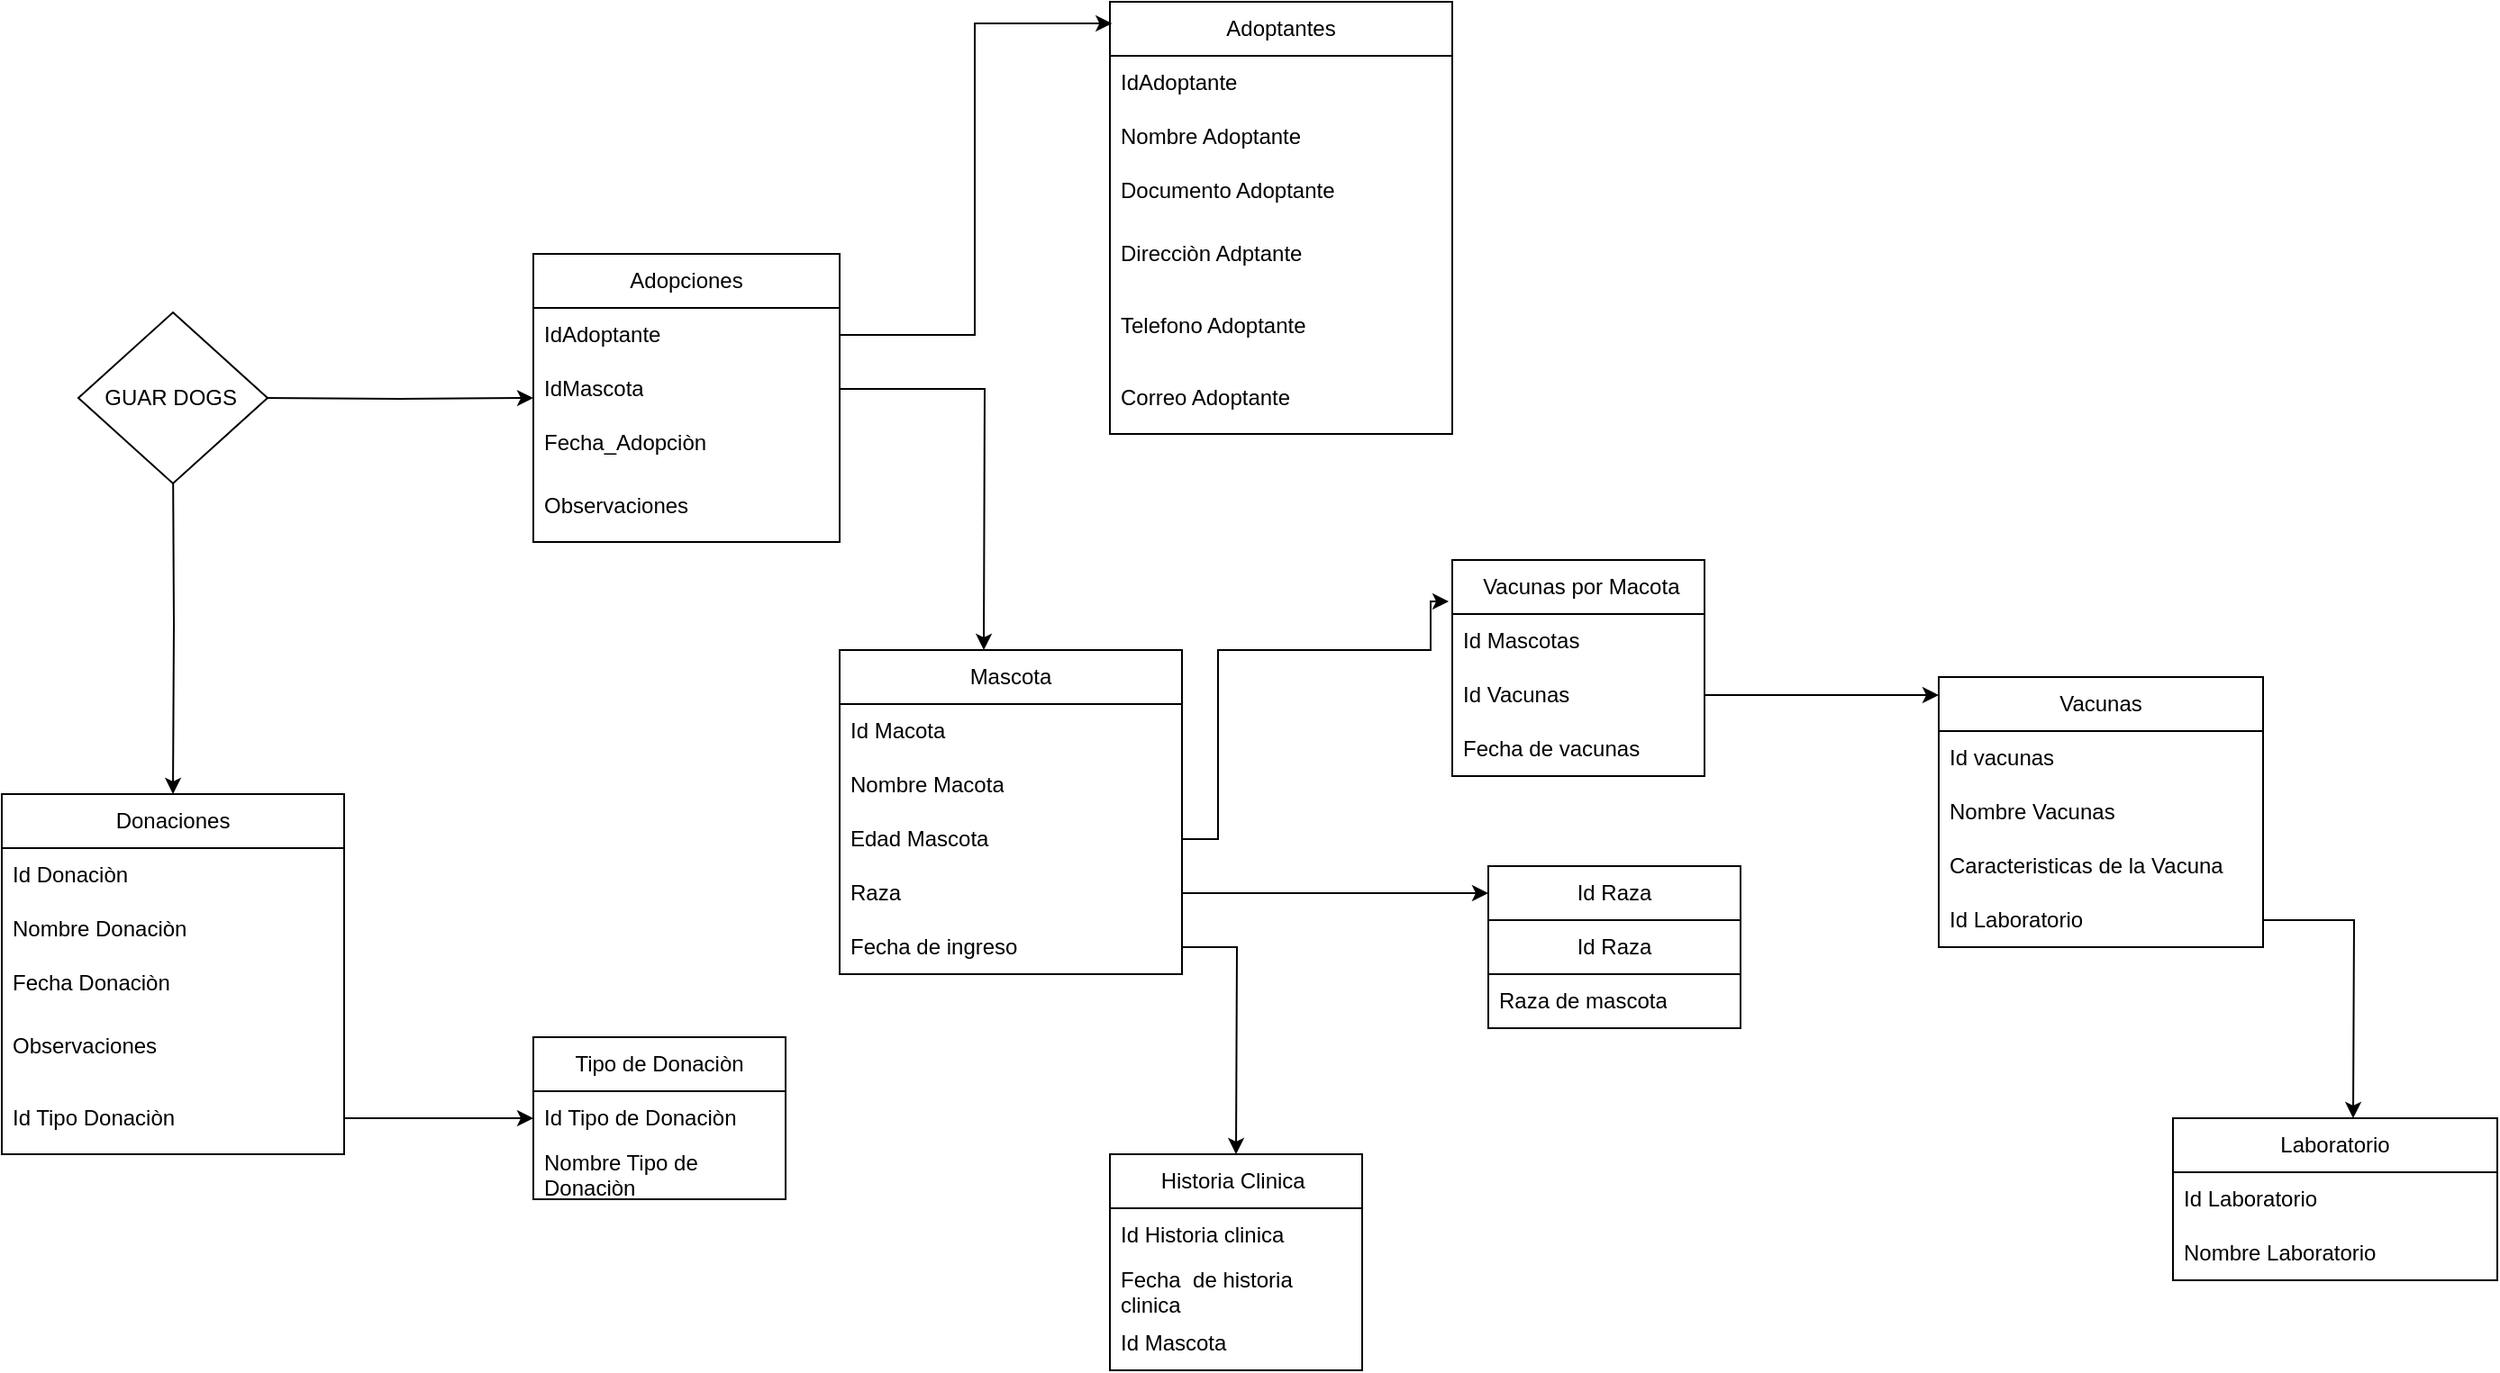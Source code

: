 <mxfile version="21.1.5" type="google">
  <diagram id="C5RBs43oDa-KdzZeNtuy" name="Page-1">
    <mxGraphModel grid="1" page="1" gridSize="10" guides="1" tooltips="1" connect="1" arrows="1" fold="1" pageScale="1" pageWidth="827" pageHeight="1169" math="0" shadow="0">
      <root>
        <mxCell id="WIyWlLk6GJQsqaUBKTNV-0" />
        <mxCell id="WIyWlLk6GJQsqaUBKTNV-1" parent="WIyWlLk6GJQsqaUBKTNV-0" />
        <mxCell id="S_hXADYsKSw6LA0B8OWd-5" style="edgeStyle=orthogonalEdgeStyle;rounded=0;orthogonalLoop=1;jettySize=auto;html=1;" edge="1" parent="WIyWlLk6GJQsqaUBKTNV-1" target="QlEwMpr7gMGsfXz0xbbF-30">
          <mxGeometry relative="1" as="geometry">
            <mxPoint x="60" y="230" as="sourcePoint" />
          </mxGeometry>
        </mxCell>
        <mxCell id="S_hXADYsKSw6LA0B8OWd-18" style="edgeStyle=orthogonalEdgeStyle;rounded=0;orthogonalLoop=1;jettySize=auto;html=1;" edge="1" parent="WIyWlLk6GJQsqaUBKTNV-1" target="S_hXADYsKSw6LA0B8OWd-11">
          <mxGeometry relative="1" as="geometry">
            <mxPoint x="10" y="260" as="sourcePoint" />
          </mxGeometry>
        </mxCell>
        <mxCell id="QlEwMpr7gMGsfXz0xbbF-30" value="&lt;font style=&quot;vertical-align: inherit;&quot;&gt;&lt;font style=&quot;vertical-align: inherit;&quot;&gt;Adopciones&lt;/font&gt;&lt;/font&gt;" style="swimlane;fontStyle=0;childLayout=stackLayout;horizontal=1;startSize=30;horizontalStack=0;resizeParent=1;resizeParentMax=0;resizeLast=0;collapsible=1;marginBottom=0;whiteSpace=wrap;html=1;" vertex="1" parent="WIyWlLk6GJQsqaUBKTNV-1">
          <mxGeometry x="210" y="150" width="170" height="160" as="geometry" />
        </mxCell>
        <mxCell id="QlEwMpr7gMGsfXz0xbbF-31" value="IdAdoptante" style="text;strokeColor=none;fillColor=none;align=left;verticalAlign=middle;spacingLeft=4;spacingRight=4;overflow=hidden;points=[[0,0.5],[1,0.5]];portConstraint=eastwest;rotatable=0;whiteSpace=wrap;html=1;" vertex="1" parent="QlEwMpr7gMGsfXz0xbbF-30">
          <mxGeometry y="30" width="170" height="30" as="geometry" />
        </mxCell>
        <mxCell id="S_hXADYsKSw6LA0B8OWd-19" style="edgeStyle=orthogonalEdgeStyle;rounded=0;orthogonalLoop=1;jettySize=auto;html=1;exitX=1;exitY=0.5;exitDx=0;exitDy=0;" edge="1" parent="QlEwMpr7gMGsfXz0xbbF-30" source="QlEwMpr7gMGsfXz0xbbF-32">
          <mxGeometry relative="1" as="geometry">
            <mxPoint x="250" y="220" as="targetPoint" />
          </mxGeometry>
        </mxCell>
        <mxCell id="QlEwMpr7gMGsfXz0xbbF-32" value="IdMascota" style="text;strokeColor=none;fillColor=none;align=left;verticalAlign=middle;spacingLeft=4;spacingRight=4;overflow=hidden;points=[[0,0.5],[1,0.5]];portConstraint=eastwest;rotatable=0;whiteSpace=wrap;html=1;" vertex="1" parent="QlEwMpr7gMGsfXz0xbbF-30">
          <mxGeometry y="60" width="170" height="30" as="geometry" />
        </mxCell>
        <mxCell id="QlEwMpr7gMGsfXz0xbbF-33" value="Fecha_Adopciòn" style="text;strokeColor=none;fillColor=none;align=left;verticalAlign=middle;spacingLeft=4;spacingRight=4;overflow=hidden;points=[[0,0.5],[1,0.5]];portConstraint=eastwest;rotatable=0;whiteSpace=wrap;html=1;" vertex="1" parent="QlEwMpr7gMGsfXz0xbbF-30">
          <mxGeometry y="90" width="170" height="30" as="geometry" />
        </mxCell>
        <mxCell id="QlEwMpr7gMGsfXz0xbbF-34" value="Observaciones" style="text;strokeColor=none;fillColor=none;align=left;verticalAlign=middle;spacingLeft=4;spacingRight=4;overflow=hidden;points=[[0,0.5],[1,0.5]];portConstraint=eastwest;rotatable=0;whiteSpace=wrap;html=1;" vertex="1" parent="QlEwMpr7gMGsfXz0xbbF-30">
          <mxGeometry y="120" width="170" height="40" as="geometry" />
        </mxCell>
        <mxCell id="S_hXADYsKSw6LA0B8OWd-8" style="edgeStyle=orthogonalEdgeStyle;rounded=0;orthogonalLoop=1;jettySize=auto;html=1;exitX=1;exitY=0.5;exitDx=0;exitDy=0;" edge="1" parent="QlEwMpr7gMGsfXz0xbbF-30" source="QlEwMpr7gMGsfXz0xbbF-31" target="QlEwMpr7gMGsfXz0xbbF-31">
          <mxGeometry relative="1" as="geometry" />
        </mxCell>
        <mxCell id="S_hXADYsKSw6LA0B8OWd-0" value="&lt;font style=&quot;vertical-align: inherit;&quot;&gt;&lt;font style=&quot;vertical-align: inherit;&quot;&gt;Adoptantes&lt;/font&gt;&lt;/font&gt;" style="swimlane;fontStyle=0;childLayout=stackLayout;horizontal=1;startSize=30;horizontalStack=0;resizeParent=1;resizeParentMax=0;resizeLast=0;collapsible=1;marginBottom=0;whiteSpace=wrap;html=1;" vertex="1" parent="WIyWlLk6GJQsqaUBKTNV-1">
          <mxGeometry x="530" y="10" width="190" height="240" as="geometry">
            <mxRectangle x="480" y="50" width="70" height="30" as="alternateBounds" />
          </mxGeometry>
        </mxCell>
        <mxCell id="S_hXADYsKSw6LA0B8OWd-1" value="IdAdoptante" style="text;strokeColor=none;fillColor=none;align=left;verticalAlign=middle;spacingLeft=4;spacingRight=4;overflow=hidden;points=[[0,0.5],[1,0.5]];portConstraint=eastwest;rotatable=0;whiteSpace=wrap;html=1;" vertex="1" parent="S_hXADYsKSw6LA0B8OWd-0">
          <mxGeometry y="30" width="190" height="30" as="geometry" />
        </mxCell>
        <mxCell id="S_hXADYsKSw6LA0B8OWd-2" value="Nombre Adoptante" style="text;strokeColor=none;fillColor=none;align=left;verticalAlign=middle;spacingLeft=4;spacingRight=4;overflow=hidden;points=[[0,0.5],[1,0.5]];portConstraint=eastwest;rotatable=0;whiteSpace=wrap;html=1;" vertex="1" parent="S_hXADYsKSw6LA0B8OWd-0">
          <mxGeometry y="60" width="190" height="30" as="geometry" />
        </mxCell>
        <mxCell id="S_hXADYsKSw6LA0B8OWd-3" value="Documento Adoptante&amp;nbsp;" style="text;strokeColor=none;fillColor=none;align=left;verticalAlign=middle;spacingLeft=4;spacingRight=4;overflow=hidden;points=[[0,0.5],[1,0.5]];portConstraint=eastwest;rotatable=0;whiteSpace=wrap;html=1;" vertex="1" parent="S_hXADYsKSw6LA0B8OWd-0">
          <mxGeometry y="90" width="190" height="30" as="geometry" />
        </mxCell>
        <mxCell id="S_hXADYsKSw6LA0B8OWd-4" value="Direcciòn Adptante" style="text;strokeColor=none;fillColor=none;align=left;verticalAlign=middle;spacingLeft=4;spacingRight=4;overflow=hidden;points=[[0,0.5],[1,0.5]];portConstraint=eastwest;rotatable=0;whiteSpace=wrap;html=1;" vertex="1" parent="S_hXADYsKSw6LA0B8OWd-0">
          <mxGeometry y="120" width="190" height="40" as="geometry" />
        </mxCell>
        <mxCell id="S_hXADYsKSw6LA0B8OWd-9" value="Telefono Adoptante" style="text;strokeColor=none;fillColor=none;align=left;verticalAlign=middle;spacingLeft=4;spacingRight=4;overflow=hidden;points=[[0,0.5],[1,0.5]];portConstraint=eastwest;rotatable=0;whiteSpace=wrap;html=1;" vertex="1" parent="S_hXADYsKSw6LA0B8OWd-0">
          <mxGeometry y="160" width="190" height="40" as="geometry" />
        </mxCell>
        <mxCell id="S_hXADYsKSw6LA0B8OWd-10" value="Correo Adoptante&amp;nbsp;" style="text;strokeColor=none;fillColor=none;align=left;verticalAlign=middle;spacingLeft=4;spacingRight=4;overflow=hidden;points=[[0,0.5],[1,0.5]];portConstraint=eastwest;rotatable=0;whiteSpace=wrap;html=1;" vertex="1" parent="S_hXADYsKSw6LA0B8OWd-0">
          <mxGeometry y="200" width="190" height="40" as="geometry" />
        </mxCell>
        <mxCell id="S_hXADYsKSw6LA0B8OWd-7" style="edgeStyle=orthogonalEdgeStyle;rounded=0;orthogonalLoop=1;jettySize=auto;html=1;entryX=0.006;entryY=0.05;entryDx=0;entryDy=0;entryPerimeter=0;" edge="1" parent="WIyWlLk6GJQsqaUBKTNV-1" source="QlEwMpr7gMGsfXz0xbbF-31" target="S_hXADYsKSw6LA0B8OWd-0">
          <mxGeometry relative="1" as="geometry" />
        </mxCell>
        <mxCell id="S_hXADYsKSw6LA0B8OWd-11" value="&lt;font style=&quot;vertical-align: inherit;&quot;&gt;&lt;font style=&quot;vertical-align: inherit;&quot;&gt;Donaciones&lt;/font&gt;&lt;/font&gt;" style="swimlane;fontStyle=0;childLayout=stackLayout;horizontal=1;startSize=30;horizontalStack=0;resizeParent=1;resizeParentMax=0;resizeLast=0;collapsible=1;marginBottom=0;whiteSpace=wrap;html=1;" vertex="1" parent="WIyWlLk6GJQsqaUBKTNV-1">
          <mxGeometry x="-85" y="450" width="190" height="200" as="geometry">
            <mxRectangle x="480" y="50" width="70" height="30" as="alternateBounds" />
          </mxGeometry>
        </mxCell>
        <mxCell id="S_hXADYsKSw6LA0B8OWd-12" value="Id Donaciòn" style="text;strokeColor=none;fillColor=none;align=left;verticalAlign=middle;spacingLeft=4;spacingRight=4;overflow=hidden;points=[[0,0.5],[1,0.5]];portConstraint=eastwest;rotatable=0;whiteSpace=wrap;html=1;" vertex="1" parent="S_hXADYsKSw6LA0B8OWd-11">
          <mxGeometry y="30" width="190" height="30" as="geometry" />
        </mxCell>
        <mxCell id="S_hXADYsKSw6LA0B8OWd-13" value="Nombre Donaciòn" style="text;strokeColor=none;fillColor=none;align=left;verticalAlign=middle;spacingLeft=4;spacingRight=4;overflow=hidden;points=[[0,0.5],[1,0.5]];portConstraint=eastwest;rotatable=0;whiteSpace=wrap;html=1;" vertex="1" parent="S_hXADYsKSw6LA0B8OWd-11">
          <mxGeometry y="60" width="190" height="30" as="geometry" />
        </mxCell>
        <mxCell id="S_hXADYsKSw6LA0B8OWd-14" value="Fecha Donaciòn" style="text;strokeColor=none;fillColor=none;align=left;verticalAlign=middle;spacingLeft=4;spacingRight=4;overflow=hidden;points=[[0,0.5],[1,0.5]];portConstraint=eastwest;rotatable=0;whiteSpace=wrap;html=1;" vertex="1" parent="S_hXADYsKSw6LA0B8OWd-11">
          <mxGeometry y="90" width="190" height="30" as="geometry" />
        </mxCell>
        <mxCell id="S_hXADYsKSw6LA0B8OWd-15" value="Observaciones" style="text;strokeColor=none;fillColor=none;align=left;verticalAlign=middle;spacingLeft=4;spacingRight=4;overflow=hidden;points=[[0,0.5],[1,0.5]];portConstraint=eastwest;rotatable=0;whiteSpace=wrap;html=1;" vertex="1" parent="S_hXADYsKSw6LA0B8OWd-11">
          <mxGeometry y="120" width="190" height="40" as="geometry" />
        </mxCell>
        <mxCell id="S_hXADYsKSw6LA0B8OWd-20" style="edgeStyle=orthogonalEdgeStyle;rounded=0;orthogonalLoop=1;jettySize=auto;html=1;exitX=1;exitY=0.5;exitDx=0;exitDy=0;" edge="1" parent="S_hXADYsKSw6LA0B8OWd-11" source="S_hXADYsKSw6LA0B8OWd-16">
          <mxGeometry relative="1" as="geometry">
            <mxPoint x="295" y="180" as="targetPoint" />
          </mxGeometry>
        </mxCell>
        <mxCell id="S_hXADYsKSw6LA0B8OWd-16" value="Id Tipo Donaciòn" style="text;strokeColor=none;fillColor=none;align=left;verticalAlign=middle;spacingLeft=4;spacingRight=4;overflow=hidden;points=[[0,0.5],[1,0.5]];portConstraint=eastwest;rotatable=0;whiteSpace=wrap;html=1;" vertex="1" parent="S_hXADYsKSw6LA0B8OWd-11">
          <mxGeometry y="160" width="190" height="40" as="geometry" />
        </mxCell>
        <mxCell id="S_hXADYsKSw6LA0B8OWd-21" value="Tipo de Donaciòn" style="swimlane;fontStyle=0;childLayout=stackLayout;horizontal=1;startSize=30;horizontalStack=0;resizeParent=1;resizeParentMax=0;resizeLast=0;collapsible=1;marginBottom=0;whiteSpace=wrap;html=1;" vertex="1" parent="WIyWlLk6GJQsqaUBKTNV-1">
          <mxGeometry x="210" y="585" width="140" height="90" as="geometry" />
        </mxCell>
        <mxCell id="S_hXADYsKSw6LA0B8OWd-22" value="Id Tipo de Donaciòn" style="text;strokeColor=none;fillColor=none;align=left;verticalAlign=middle;spacingLeft=4;spacingRight=4;overflow=hidden;points=[[0,0.5],[1,0.5]];portConstraint=eastwest;rotatable=0;whiteSpace=wrap;html=1;" vertex="1" parent="S_hXADYsKSw6LA0B8OWd-21">
          <mxGeometry y="30" width="140" height="30" as="geometry" />
        </mxCell>
        <mxCell id="S_hXADYsKSw6LA0B8OWd-23" value="Nombre Tipo de Donaciòn" style="text;strokeColor=none;fillColor=none;align=left;verticalAlign=middle;spacingLeft=4;spacingRight=4;overflow=hidden;points=[[0,0.5],[1,0.5]];portConstraint=eastwest;rotatable=0;whiteSpace=wrap;html=1;" vertex="1" parent="S_hXADYsKSw6LA0B8OWd-21">
          <mxGeometry y="60" width="140" height="30" as="geometry" />
        </mxCell>
        <mxCell id="S_hXADYsKSw6LA0B8OWd-26" value="GUAR DOGS&amp;nbsp;" style="rhombus;whiteSpace=wrap;html=1;" vertex="1" parent="WIyWlLk6GJQsqaUBKTNV-1">
          <mxGeometry x="-42.5" y="182.5" width="105" height="95" as="geometry" />
        </mxCell>
        <mxCell id="S_hXADYsKSw6LA0B8OWd-30" value="Mascota" style="swimlane;fontStyle=0;childLayout=stackLayout;horizontal=1;startSize=30;horizontalStack=0;resizeParent=1;resizeParentMax=0;resizeLast=0;collapsible=1;marginBottom=0;whiteSpace=wrap;html=1;" vertex="1" parent="WIyWlLk6GJQsqaUBKTNV-1">
          <mxGeometry x="380" y="370" width="190" height="180" as="geometry">
            <mxRectangle x="480" y="50" width="70" height="30" as="alternateBounds" />
          </mxGeometry>
        </mxCell>
        <mxCell id="S_hXADYsKSw6LA0B8OWd-31" value="Id Macota" style="text;strokeColor=none;fillColor=none;align=left;verticalAlign=middle;spacingLeft=4;spacingRight=4;overflow=hidden;points=[[0,0.5],[1,0.5]];portConstraint=eastwest;rotatable=0;whiteSpace=wrap;html=1;" vertex="1" parent="S_hXADYsKSw6LA0B8OWd-30">
          <mxGeometry y="30" width="190" height="30" as="geometry" />
        </mxCell>
        <mxCell id="S_hXADYsKSw6LA0B8OWd-32" value="Nombre Macota" style="text;strokeColor=none;fillColor=none;align=left;verticalAlign=middle;spacingLeft=4;spacingRight=4;overflow=hidden;points=[[0,0.5],[1,0.5]];portConstraint=eastwest;rotatable=0;whiteSpace=wrap;html=1;" vertex="1" parent="S_hXADYsKSw6LA0B8OWd-30">
          <mxGeometry y="60" width="190" height="30" as="geometry" />
        </mxCell>
        <mxCell id="S_hXADYsKSw6LA0B8OWd-33" value="Edad Mascota" style="text;strokeColor=none;fillColor=none;align=left;verticalAlign=middle;spacingLeft=4;spacingRight=4;overflow=hidden;points=[[0,0.5],[1,0.5]];portConstraint=eastwest;rotatable=0;whiteSpace=wrap;html=1;" vertex="1" parent="S_hXADYsKSw6LA0B8OWd-30">
          <mxGeometry y="90" width="190" height="30" as="geometry" />
        </mxCell>
        <mxCell id="S_hXADYsKSw6LA0B8OWd-47" style="edgeStyle=orthogonalEdgeStyle;rounded=0;orthogonalLoop=1;jettySize=auto;html=1;exitX=1;exitY=0.5;exitDx=0;exitDy=0;" edge="1" parent="S_hXADYsKSw6LA0B8OWd-30" source="S_hXADYsKSw6LA0B8OWd-34">
          <mxGeometry relative="1" as="geometry">
            <mxPoint x="360" y="135" as="targetPoint" />
          </mxGeometry>
        </mxCell>
        <mxCell id="S_hXADYsKSw6LA0B8OWd-34" value="Raza" style="text;strokeColor=none;fillColor=none;align=left;verticalAlign=middle;spacingLeft=4;spacingRight=4;overflow=hidden;points=[[0,0.5],[1,0.5]];portConstraint=eastwest;rotatable=0;whiteSpace=wrap;html=1;" vertex="1" parent="S_hXADYsKSw6LA0B8OWd-30">
          <mxGeometry y="120" width="190" height="30" as="geometry" />
        </mxCell>
        <mxCell id="S_hXADYsKSw6LA0B8OWd-37" style="edgeStyle=orthogonalEdgeStyle;rounded=0;orthogonalLoop=1;jettySize=auto;html=1;" edge="1" parent="S_hXADYsKSw6LA0B8OWd-30" source="S_hXADYsKSw6LA0B8OWd-36">
          <mxGeometry relative="1" as="geometry">
            <mxPoint x="220" y="280" as="targetPoint" />
          </mxGeometry>
        </mxCell>
        <mxCell id="S_hXADYsKSw6LA0B8OWd-36" value="Fecha de ingreso&amp;nbsp;" style="text;strokeColor=none;fillColor=none;align=left;verticalAlign=middle;spacingLeft=4;spacingRight=4;overflow=hidden;points=[[0,0.5],[1,0.5]];portConstraint=eastwest;rotatable=0;whiteSpace=wrap;html=1;" vertex="1" parent="S_hXADYsKSw6LA0B8OWd-30">
          <mxGeometry y="150" width="190" height="30" as="geometry" />
        </mxCell>
        <mxCell id="S_hXADYsKSw6LA0B8OWd-38" value="Historia Clinica&amp;nbsp;" style="swimlane;fontStyle=0;childLayout=stackLayout;horizontal=1;startSize=30;horizontalStack=0;resizeParent=1;resizeParentMax=0;resizeLast=0;collapsible=1;marginBottom=0;whiteSpace=wrap;html=1;" vertex="1" parent="WIyWlLk6GJQsqaUBKTNV-1">
          <mxGeometry x="530" y="650" width="140" height="120" as="geometry" />
        </mxCell>
        <mxCell id="S_hXADYsKSw6LA0B8OWd-39" value="Id Historia clinica&amp;nbsp;" style="text;strokeColor=none;fillColor=none;align=left;verticalAlign=middle;spacingLeft=4;spacingRight=4;overflow=hidden;points=[[0,0.5],[1,0.5]];portConstraint=eastwest;rotatable=0;whiteSpace=wrap;html=1;" vertex="1" parent="S_hXADYsKSw6LA0B8OWd-38">
          <mxGeometry y="30" width="140" height="30" as="geometry" />
        </mxCell>
        <mxCell id="S_hXADYsKSw6LA0B8OWd-40" value="Fecha&amp;nbsp; de historia clinica" style="text;strokeColor=none;fillColor=none;align=left;verticalAlign=middle;spacingLeft=4;spacingRight=4;overflow=hidden;points=[[0,0.5],[1,0.5]];portConstraint=eastwest;rotatable=0;whiteSpace=wrap;html=1;" vertex="1" parent="S_hXADYsKSw6LA0B8OWd-38">
          <mxGeometry y="60" width="140" height="30" as="geometry" />
        </mxCell>
        <mxCell id="S_hXADYsKSw6LA0B8OWd-41" value="Id Mascota&amp;nbsp;" style="text;strokeColor=none;fillColor=none;align=left;verticalAlign=middle;spacingLeft=4;spacingRight=4;overflow=hidden;points=[[0,0.5],[1,0.5]];portConstraint=eastwest;rotatable=0;whiteSpace=wrap;html=1;" vertex="1" parent="S_hXADYsKSw6LA0B8OWd-38">
          <mxGeometry y="90" width="140" height="30" as="geometry" />
        </mxCell>
        <mxCell id="S_hXADYsKSw6LA0B8OWd-43" value="Id Raza" style="swimlane;fontStyle=0;childLayout=stackLayout;horizontal=1;startSize=30;horizontalStack=0;resizeParent=1;resizeParentMax=0;resizeLast=0;collapsible=1;marginBottom=0;whiteSpace=wrap;html=1;" vertex="1" parent="WIyWlLk6GJQsqaUBKTNV-1">
          <mxGeometry x="740" y="490" width="140" height="60" as="geometry" />
        </mxCell>
        <mxCell id="S_hXADYsKSw6LA0B8OWd-44" value="Raza de mascota" style="text;strokeColor=none;fillColor=none;align=left;verticalAlign=middle;spacingLeft=4;spacingRight=4;overflow=hidden;points=[[0,0.5],[1,0.5]];portConstraint=eastwest;rotatable=0;whiteSpace=wrap;html=1;" vertex="1" parent="S_hXADYsKSw6LA0B8OWd-43">
          <mxGeometry y="30" width="140" height="30" as="geometry" />
        </mxCell>
        <mxCell id="S_hXADYsKSw6LA0B8OWd-49" value="&amp;nbsp;Vacunas por Macota" style="swimlane;fontStyle=0;childLayout=stackLayout;horizontal=1;startSize=30;horizontalStack=0;resizeParent=1;resizeParentMax=0;resizeLast=0;collapsible=1;marginBottom=0;whiteSpace=wrap;html=1;" vertex="1" parent="WIyWlLk6GJQsqaUBKTNV-1">
          <mxGeometry x="720" y="320" width="140" height="120" as="geometry" />
        </mxCell>
        <mxCell id="S_hXADYsKSw6LA0B8OWd-50" value="Id Mascotas&amp;nbsp;" style="text;strokeColor=none;fillColor=none;align=left;verticalAlign=middle;spacingLeft=4;spacingRight=4;overflow=hidden;points=[[0,0.5],[1,0.5]];portConstraint=eastwest;rotatable=0;whiteSpace=wrap;html=1;" vertex="1" parent="S_hXADYsKSw6LA0B8OWd-49">
          <mxGeometry y="30" width="140" height="30" as="geometry" />
        </mxCell>
        <mxCell id="S_hXADYsKSw6LA0B8OWd-53" style="edgeStyle=orthogonalEdgeStyle;rounded=0;orthogonalLoop=1;jettySize=auto;html=1;exitX=1;exitY=0.5;exitDx=0;exitDy=0;" edge="1" parent="S_hXADYsKSw6LA0B8OWd-49" source="S_hXADYsKSw6LA0B8OWd-51">
          <mxGeometry relative="1" as="geometry">
            <mxPoint x="270" y="75" as="targetPoint" />
          </mxGeometry>
        </mxCell>
        <mxCell id="S_hXADYsKSw6LA0B8OWd-51" value="Id Vacunas" style="text;strokeColor=none;fillColor=none;align=left;verticalAlign=middle;spacingLeft=4;spacingRight=4;overflow=hidden;points=[[0,0.5],[1,0.5]];portConstraint=eastwest;rotatable=0;whiteSpace=wrap;html=1;" vertex="1" parent="S_hXADYsKSw6LA0B8OWd-49">
          <mxGeometry y="60" width="140" height="30" as="geometry" />
        </mxCell>
        <mxCell id="S_hXADYsKSw6LA0B8OWd-52" value="Fecha de vacunas" style="text;strokeColor=none;fillColor=none;align=left;verticalAlign=middle;spacingLeft=4;spacingRight=4;overflow=hidden;points=[[0,0.5],[1,0.5]];portConstraint=eastwest;rotatable=0;whiteSpace=wrap;html=1;" vertex="1" parent="S_hXADYsKSw6LA0B8OWd-49">
          <mxGeometry y="90" width="140" height="30" as="geometry" />
        </mxCell>
        <mxCell id="S_hXADYsKSw6LA0B8OWd-48" style="edgeStyle=orthogonalEdgeStyle;rounded=0;orthogonalLoop=1;jettySize=auto;html=1;exitX=1;exitY=0.5;exitDx=0;exitDy=0;entryX=-0.014;entryY=0.192;entryDx=0;entryDy=0;entryPerimeter=0;" edge="1" parent="WIyWlLk6GJQsqaUBKTNV-1" source="S_hXADYsKSw6LA0B8OWd-33" target="S_hXADYsKSw6LA0B8OWd-49">
          <mxGeometry relative="1" as="geometry">
            <mxPoint x="700" y="330" as="targetPoint" />
            <Array as="points">
              <mxPoint x="590" y="475" />
              <mxPoint x="590" y="370" />
              <mxPoint x="708" y="370" />
            </Array>
          </mxGeometry>
        </mxCell>
        <mxCell id="S_hXADYsKSw6LA0B8OWd-54" value="Vacunas" style="swimlane;fontStyle=0;childLayout=stackLayout;horizontal=1;startSize=30;horizontalStack=0;resizeParent=1;resizeParentMax=0;resizeLast=0;collapsible=1;marginBottom=0;whiteSpace=wrap;html=1;" vertex="1" parent="WIyWlLk6GJQsqaUBKTNV-1">
          <mxGeometry x="990" y="385" width="180" height="150" as="geometry" />
        </mxCell>
        <mxCell id="S_hXADYsKSw6LA0B8OWd-55" value="Id vacunas" style="text;strokeColor=none;fillColor=none;align=left;verticalAlign=middle;spacingLeft=4;spacingRight=4;overflow=hidden;points=[[0,0.5],[1,0.5]];portConstraint=eastwest;rotatable=0;whiteSpace=wrap;html=1;" vertex="1" parent="S_hXADYsKSw6LA0B8OWd-54">
          <mxGeometry y="30" width="180" height="30" as="geometry" />
        </mxCell>
        <mxCell id="S_hXADYsKSw6LA0B8OWd-56" value="Nombre Vacunas" style="text;strokeColor=none;fillColor=none;align=left;verticalAlign=middle;spacingLeft=4;spacingRight=4;overflow=hidden;points=[[0,0.5],[1,0.5]];portConstraint=eastwest;rotatable=0;whiteSpace=wrap;html=1;" vertex="1" parent="S_hXADYsKSw6LA0B8OWd-54">
          <mxGeometry y="60" width="180" height="30" as="geometry" />
        </mxCell>
        <mxCell id="S_hXADYsKSw6LA0B8OWd-57" value="Caracteristicas de la Vacuna" style="text;strokeColor=none;fillColor=none;align=left;verticalAlign=middle;spacingLeft=4;spacingRight=4;overflow=hidden;points=[[0,0.5],[1,0.5]];portConstraint=eastwest;rotatable=0;whiteSpace=wrap;html=1;" vertex="1" parent="S_hXADYsKSw6LA0B8OWd-54">
          <mxGeometry y="90" width="180" height="30" as="geometry" />
        </mxCell>
        <mxCell id="S_hXADYsKSw6LA0B8OWd-59" style="edgeStyle=orthogonalEdgeStyle;rounded=0;orthogonalLoop=1;jettySize=auto;html=1;" edge="1" parent="S_hXADYsKSw6LA0B8OWd-54" source="S_hXADYsKSw6LA0B8OWd-58">
          <mxGeometry relative="1" as="geometry">
            <mxPoint x="230" y="245" as="targetPoint" />
          </mxGeometry>
        </mxCell>
        <mxCell id="S_hXADYsKSw6LA0B8OWd-58" value="Id Laboratorio&amp;nbsp;" style="text;strokeColor=none;fillColor=none;align=left;verticalAlign=middle;spacingLeft=4;spacingRight=4;overflow=hidden;points=[[0,0.5],[1,0.5]];portConstraint=eastwest;rotatable=0;whiteSpace=wrap;html=1;" vertex="1" parent="S_hXADYsKSw6LA0B8OWd-54">
          <mxGeometry y="120" width="180" height="30" as="geometry" />
        </mxCell>
        <mxCell id="S_hXADYsKSw6LA0B8OWd-60" value="Laboratorio" style="swimlane;fontStyle=0;childLayout=stackLayout;horizontal=1;startSize=30;horizontalStack=0;resizeParent=1;resizeParentMax=0;resizeLast=0;collapsible=1;marginBottom=0;whiteSpace=wrap;html=1;" vertex="1" parent="WIyWlLk6GJQsqaUBKTNV-1">
          <mxGeometry x="1120" y="630" width="180" height="90" as="geometry" />
        </mxCell>
        <mxCell id="S_hXADYsKSw6LA0B8OWd-61" value="Id Laboratorio" style="text;strokeColor=none;fillColor=none;align=left;verticalAlign=middle;spacingLeft=4;spacingRight=4;overflow=hidden;points=[[0,0.5],[1,0.5]];portConstraint=eastwest;rotatable=0;whiteSpace=wrap;html=1;" vertex="1" parent="S_hXADYsKSw6LA0B8OWd-60">
          <mxGeometry y="30" width="180" height="30" as="geometry" />
        </mxCell>
        <mxCell id="S_hXADYsKSw6LA0B8OWd-62" value="Nombre Laboratorio&amp;nbsp;" style="text;strokeColor=none;fillColor=none;align=left;verticalAlign=middle;spacingLeft=4;spacingRight=4;overflow=hidden;points=[[0,0.5],[1,0.5]];portConstraint=eastwest;rotatable=0;whiteSpace=wrap;html=1;" vertex="1" parent="S_hXADYsKSw6LA0B8OWd-60">
          <mxGeometry y="60" width="180" height="30" as="geometry" />
        </mxCell>
        <mxCell id="MAu5boPVuPjSb5pZh1iI-0" value="Id Raza" style="swimlane;fontStyle=0;childLayout=stackLayout;horizontal=1;startSize=30;horizontalStack=0;resizeParent=1;resizeParentMax=0;resizeLast=0;collapsible=1;marginBottom=0;whiteSpace=wrap;html=1;" vertex="1" parent="WIyWlLk6GJQsqaUBKTNV-1">
          <mxGeometry x="740" y="490" width="140" height="90" as="geometry" />
        </mxCell>
        <mxCell id="MAu5boPVuPjSb5pZh1iI-2" value="Id Raza" style="swimlane;fontStyle=0;childLayout=stackLayout;horizontal=1;startSize=30;horizontalStack=0;resizeParent=1;resizeParentMax=0;resizeLast=0;collapsible=1;marginBottom=0;whiteSpace=wrap;html=1;" vertex="1" parent="MAu5boPVuPjSb5pZh1iI-0">
          <mxGeometry y="30" width="140" height="60" as="geometry" />
        </mxCell>
        <mxCell id="MAu5boPVuPjSb5pZh1iI-3" value="Raza de mascota" style="text;strokeColor=none;fillColor=none;align=left;verticalAlign=middle;spacingLeft=4;spacingRight=4;overflow=hidden;points=[[0,0.5],[1,0.5]];portConstraint=eastwest;rotatable=0;whiteSpace=wrap;html=1;" vertex="1" parent="MAu5boPVuPjSb5pZh1iI-2">
          <mxGeometry y="30" width="140" height="30" as="geometry" />
        </mxCell>
      </root>
    </mxGraphModel>
  </diagram>
</mxfile>
